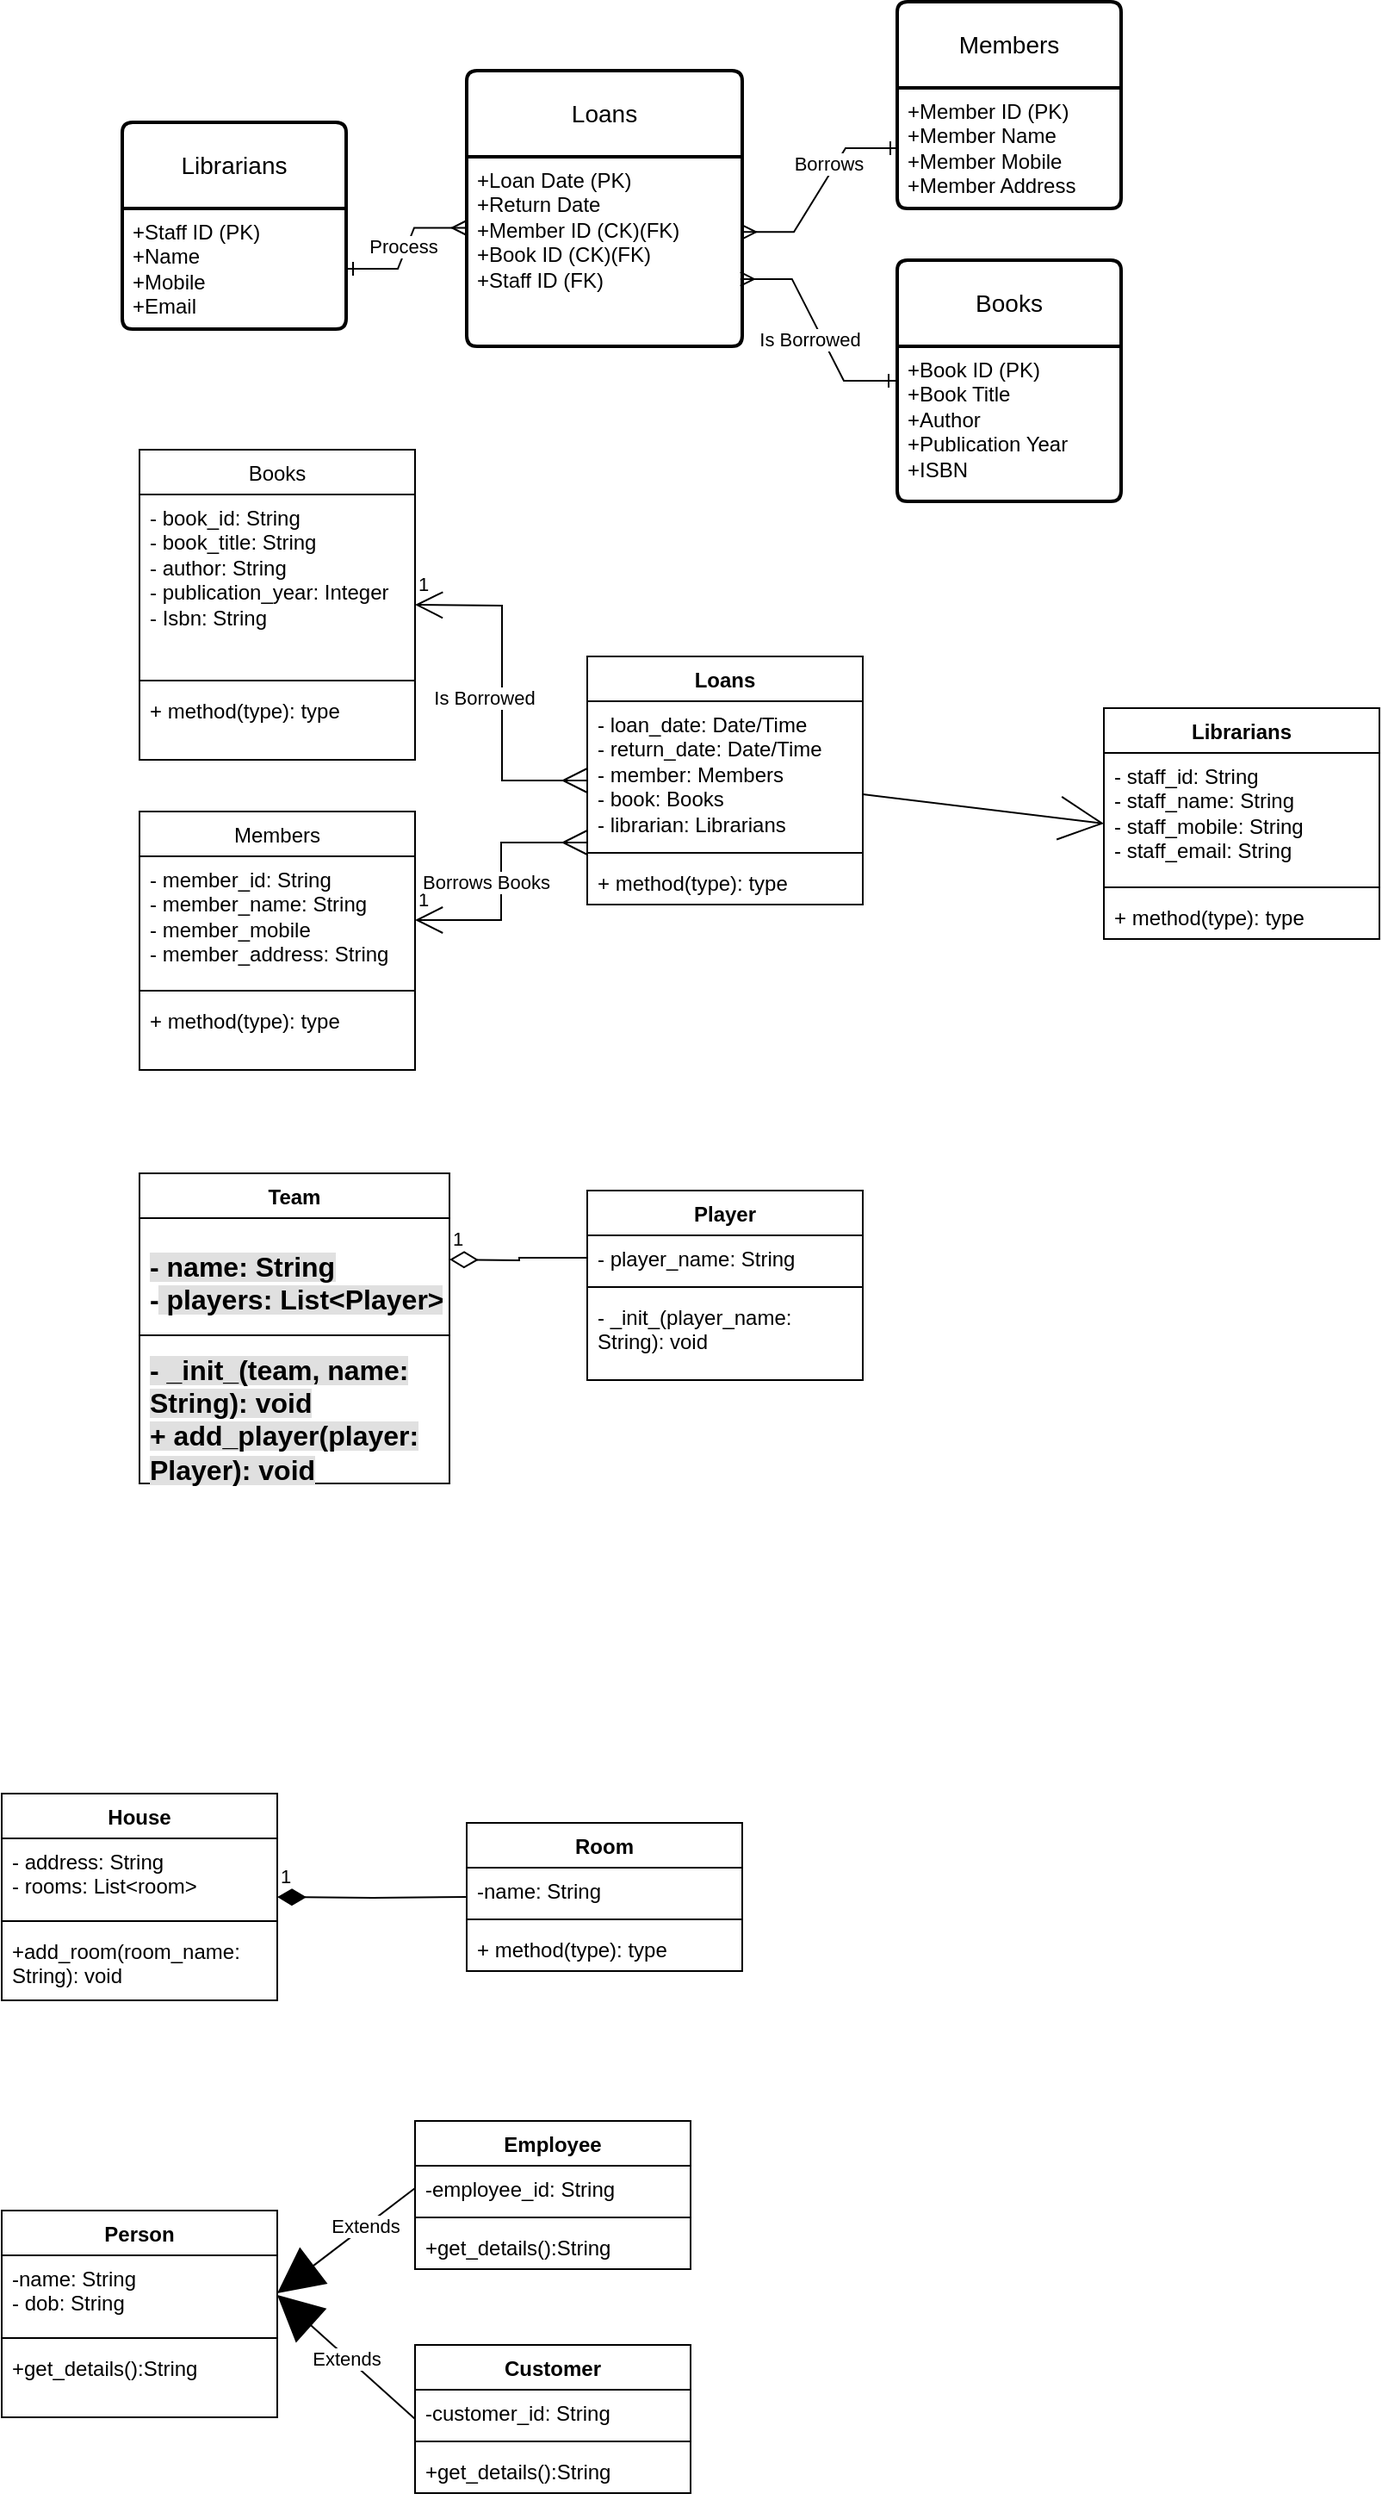 <mxfile version="24.4.9" type="github">
  <diagram name="Page-1" id="hxXOuUpJHMcEVmJyda1-">
    <mxGraphModel dx="1820" dy="1784" grid="1" gridSize="10" guides="1" tooltips="1" connect="1" arrows="1" fold="1" page="1" pageScale="1" pageWidth="827" pageHeight="1169" math="0" shadow="0">
      <root>
        <mxCell id="0" />
        <mxCell id="1" parent="0" />
        <mxCell id="WMFelaOILVxH7Z0EWYMM-7" value="Librarians" style="swimlane;childLayout=stackLayout;horizontal=1;startSize=50;horizontalStack=0;rounded=1;fontSize=14;fontStyle=0;strokeWidth=2;resizeParent=0;resizeLast=1;shadow=0;dashed=0;align=center;arcSize=4;whiteSpace=wrap;html=1;" vertex="1" parent="1">
          <mxGeometry x="10" y="70" width="130" height="120" as="geometry" />
        </mxCell>
        <mxCell id="WMFelaOILVxH7Z0EWYMM-8" value="+Staff ID (PK)&lt;br&gt;+Name&lt;br&gt;+Mobile&lt;div&gt;+Email&lt;/div&gt;" style="align=left;strokeColor=none;fillColor=none;spacingLeft=4;fontSize=12;verticalAlign=top;resizable=0;rotatable=0;part=1;html=1;" vertex="1" parent="WMFelaOILVxH7Z0EWYMM-7">
          <mxGeometry y="50" width="130" height="70" as="geometry" />
        </mxCell>
        <mxCell id="WMFelaOILVxH7Z0EWYMM-9" value="Loans" style="swimlane;childLayout=stackLayout;horizontal=1;startSize=50;horizontalStack=0;rounded=1;fontSize=14;fontStyle=0;strokeWidth=2;resizeParent=0;resizeLast=1;shadow=0;dashed=0;align=center;arcSize=4;whiteSpace=wrap;html=1;" vertex="1" parent="1">
          <mxGeometry x="210" y="40" width="160" height="160" as="geometry" />
        </mxCell>
        <mxCell id="WMFelaOILVxH7Z0EWYMM-10" value="+Loan Date (PK)&lt;br&gt;+Return Date&lt;br&gt;+Member ID (CK)(FK)&lt;div&gt;+Book ID (CK)(FK)&lt;/div&gt;&lt;div&gt;+Staff ID (FK)&lt;/div&gt;" style="align=left;strokeColor=none;fillColor=none;spacingLeft=4;fontSize=12;verticalAlign=top;resizable=0;rotatable=0;part=1;html=1;" vertex="1" parent="WMFelaOILVxH7Z0EWYMM-9">
          <mxGeometry y="50" width="160" height="110" as="geometry" />
        </mxCell>
        <mxCell id="WMFelaOILVxH7Z0EWYMM-11" value="Members" style="swimlane;childLayout=stackLayout;horizontal=1;startSize=50;horizontalStack=0;rounded=1;fontSize=14;fontStyle=0;strokeWidth=2;resizeParent=0;resizeLast=1;shadow=0;dashed=0;align=center;arcSize=4;whiteSpace=wrap;html=1;" vertex="1" parent="1">
          <mxGeometry x="460" width="130" height="120" as="geometry" />
        </mxCell>
        <mxCell id="WMFelaOILVxH7Z0EWYMM-12" value="+Member ID (PK)&lt;br&gt;+Member Name&lt;br&gt;+Member Mobile&lt;div&gt;+Member Address&lt;/div&gt;" style="align=left;strokeColor=none;fillColor=none;spacingLeft=4;fontSize=12;verticalAlign=top;resizable=0;rotatable=0;part=1;html=1;" vertex="1" parent="WMFelaOILVxH7Z0EWYMM-11">
          <mxGeometry y="50" width="130" height="70" as="geometry" />
        </mxCell>
        <mxCell id="WMFelaOILVxH7Z0EWYMM-13" value="Books" style="swimlane;childLayout=stackLayout;horizontal=1;startSize=50;horizontalStack=0;rounded=1;fontSize=14;fontStyle=0;strokeWidth=2;resizeParent=0;resizeLast=1;shadow=0;dashed=0;align=center;arcSize=4;whiteSpace=wrap;html=1;" vertex="1" parent="1">
          <mxGeometry x="460" y="150" width="130" height="140" as="geometry" />
        </mxCell>
        <mxCell id="WMFelaOILVxH7Z0EWYMM-14" value="+Book ID (PK)&lt;br&gt;+Book Title&lt;br&gt;+Author&lt;div&gt;+Publication Year&lt;/div&gt;&lt;div&gt;+ISBN&lt;/div&gt;" style="align=left;strokeColor=none;fillColor=none;spacingLeft=4;fontSize=12;verticalAlign=top;resizable=0;rotatable=0;part=1;html=1;" vertex="1" parent="WMFelaOILVxH7Z0EWYMM-13">
          <mxGeometry y="50" width="130" height="90" as="geometry" />
        </mxCell>
        <mxCell id="WMFelaOILVxH7Z0EWYMM-15" value="" style="edgeStyle=entityRelationEdgeStyle;fontSize=12;html=1;endArrow=ERmany;rounded=0;entryX=-0.003;entryY=0.375;entryDx=0;entryDy=0;entryPerimeter=0;endFill=0;startArrow=ERone;startFill=0;exitX=1;exitY=0.5;exitDx=0;exitDy=0;" edge="1" parent="1" source="WMFelaOILVxH7Z0EWYMM-8" target="WMFelaOILVxH7Z0EWYMM-10">
          <mxGeometry width="100" height="100" relative="1" as="geometry">
            <mxPoint x="150" y="180" as="sourcePoint" />
            <mxPoint x="250" y="80" as="targetPoint" />
          </mxGeometry>
        </mxCell>
        <mxCell id="WMFelaOILVxH7Z0EWYMM-16" value="Process" style="edgeLabel;html=1;align=center;verticalAlign=middle;resizable=0;points=[];" vertex="1" connectable="0" parent="WMFelaOILVxH7Z0EWYMM-15">
          <mxGeometry x="0.018" y="2" relative="1" as="geometry">
            <mxPoint as="offset" />
          </mxGeometry>
        </mxCell>
        <mxCell id="WMFelaOILVxH7Z0EWYMM-19" value="" style="edgeStyle=entityRelationEdgeStyle;fontSize=12;html=1;endArrow=ERone;endFill=1;rounded=0;exitX=1.042;exitY=0.436;exitDx=0;exitDy=0;exitPerimeter=0;startArrow=ERmany;startFill=0;" edge="1" parent="1" target="WMFelaOILVxH7Z0EWYMM-12">
          <mxGeometry width="100" height="100" relative="1" as="geometry">
            <mxPoint x="370" y="133.67" as="sourcePoint" />
            <mxPoint x="457.31" y="70.0" as="targetPoint" />
          </mxGeometry>
        </mxCell>
        <mxCell id="WMFelaOILVxH7Z0EWYMM-21" value="Borrows" style="edgeLabel;html=1;align=center;verticalAlign=middle;resizable=0;points=[];" vertex="1" connectable="0" parent="WMFelaOILVxH7Z0EWYMM-19">
          <mxGeometry x="0.282" y="4" relative="1" as="geometry">
            <mxPoint as="offset" />
          </mxGeometry>
        </mxCell>
        <mxCell id="WMFelaOILVxH7Z0EWYMM-20" value="" style="edgeStyle=entityRelationEdgeStyle;fontSize=12;html=1;endArrow=ERone;endFill=1;rounded=0;exitX=0.993;exitY=0.645;exitDx=0;exitDy=0;exitPerimeter=0;startArrow=ERmany;startFill=0;" edge="1" parent="1" source="WMFelaOILVxH7Z0EWYMM-10">
          <mxGeometry width="100" height="100" relative="1" as="geometry">
            <mxPoint x="369" y="268.67" as="sourcePoint" />
            <mxPoint x="459" y="220" as="targetPoint" />
          </mxGeometry>
        </mxCell>
        <mxCell id="WMFelaOILVxH7Z0EWYMM-22" value="Is Borrowed" style="edgeLabel;html=1;align=center;verticalAlign=middle;resizable=0;points=[];" vertex="1" connectable="0" parent="WMFelaOILVxH7Z0EWYMM-20">
          <mxGeometry x="0.035" y="-7" relative="1" as="geometry">
            <mxPoint as="offset" />
          </mxGeometry>
        </mxCell>
        <mxCell id="WMFelaOILVxH7Z0EWYMM-24" value="&lt;span style=&quot;font-weight: normal;&quot;&gt;Books&lt;/span&gt;" style="swimlane;fontStyle=1;align=center;verticalAlign=top;childLayout=stackLayout;horizontal=1;startSize=26;horizontalStack=0;resizeParent=1;resizeParentMax=0;resizeLast=0;collapsible=1;marginBottom=0;whiteSpace=wrap;html=1;" vertex="1" parent="1">
          <mxGeometry x="20" y="260" width="160" height="180" as="geometry" />
        </mxCell>
        <mxCell id="WMFelaOILVxH7Z0EWYMM-25" value="- book_id: String&lt;div&gt;- book_title: String&lt;/div&gt;&lt;div&gt;- author: String&lt;/div&gt;&lt;div&gt;- publication_year: Integer&lt;/div&gt;&lt;div&gt;- Isbn: String&lt;/div&gt;" style="text;strokeColor=none;fillColor=none;align=left;verticalAlign=top;spacingLeft=4;spacingRight=4;overflow=hidden;rotatable=0;points=[[0,0.5],[1,0.5]];portConstraint=eastwest;whiteSpace=wrap;html=1;" vertex="1" parent="WMFelaOILVxH7Z0EWYMM-24">
          <mxGeometry y="26" width="160" height="104" as="geometry" />
        </mxCell>
        <mxCell id="WMFelaOILVxH7Z0EWYMM-26" value="" style="line;strokeWidth=1;fillColor=none;align=left;verticalAlign=middle;spacingTop=-1;spacingLeft=3;spacingRight=3;rotatable=0;labelPosition=right;points=[];portConstraint=eastwest;strokeColor=inherit;" vertex="1" parent="WMFelaOILVxH7Z0EWYMM-24">
          <mxGeometry y="130" width="160" height="8" as="geometry" />
        </mxCell>
        <mxCell id="WMFelaOILVxH7Z0EWYMM-27" value="+ method(type): type" style="text;strokeColor=none;fillColor=none;align=left;verticalAlign=top;spacingLeft=4;spacingRight=4;overflow=hidden;rotatable=0;points=[[0,0.5],[1,0.5]];portConstraint=eastwest;whiteSpace=wrap;html=1;" vertex="1" parent="WMFelaOILVxH7Z0EWYMM-24">
          <mxGeometry y="138" width="160" height="42" as="geometry" />
        </mxCell>
        <mxCell id="WMFelaOILVxH7Z0EWYMM-28" value="Librarians" style="swimlane;fontStyle=1;align=center;verticalAlign=top;childLayout=stackLayout;horizontal=1;startSize=26;horizontalStack=0;resizeParent=1;resizeParentMax=0;resizeLast=0;collapsible=1;marginBottom=0;whiteSpace=wrap;html=1;" vertex="1" parent="1">
          <mxGeometry x="580" y="410" width="160" height="134" as="geometry" />
        </mxCell>
        <mxCell id="WMFelaOILVxH7Z0EWYMM-29" value="- staff_id: String&lt;div&gt;- staff_name: String&lt;/div&gt;&lt;div&gt;- staff_mobile: String&lt;/div&gt;&lt;div&gt;- staff_email: String&lt;/div&gt;" style="text;strokeColor=none;fillColor=none;align=left;verticalAlign=top;spacingLeft=4;spacingRight=4;overflow=hidden;rotatable=0;points=[[0,0.5],[1,0.5]];portConstraint=eastwest;whiteSpace=wrap;html=1;" vertex="1" parent="WMFelaOILVxH7Z0EWYMM-28">
          <mxGeometry y="26" width="160" height="74" as="geometry" />
        </mxCell>
        <mxCell id="WMFelaOILVxH7Z0EWYMM-30" value="" style="line;strokeWidth=1;fillColor=none;align=left;verticalAlign=middle;spacingTop=-1;spacingLeft=3;spacingRight=3;rotatable=0;labelPosition=right;points=[];portConstraint=eastwest;strokeColor=inherit;" vertex="1" parent="WMFelaOILVxH7Z0EWYMM-28">
          <mxGeometry y="100" width="160" height="8" as="geometry" />
        </mxCell>
        <mxCell id="WMFelaOILVxH7Z0EWYMM-31" value="+ method(type): type" style="text;strokeColor=none;fillColor=none;align=left;verticalAlign=top;spacingLeft=4;spacingRight=4;overflow=hidden;rotatable=0;points=[[0,0.5],[1,0.5]];portConstraint=eastwest;whiteSpace=wrap;html=1;" vertex="1" parent="WMFelaOILVxH7Z0EWYMM-28">
          <mxGeometry y="108" width="160" height="26" as="geometry" />
        </mxCell>
        <mxCell id="WMFelaOILVxH7Z0EWYMM-32" value="Loans" style="swimlane;fontStyle=1;align=center;verticalAlign=top;childLayout=stackLayout;horizontal=1;startSize=26;horizontalStack=0;resizeParent=1;resizeParentMax=0;resizeLast=0;collapsible=1;marginBottom=0;whiteSpace=wrap;html=1;" vertex="1" parent="1">
          <mxGeometry x="280" y="380" width="160" height="144" as="geometry" />
        </mxCell>
        <mxCell id="WMFelaOILVxH7Z0EWYMM-33" value="- loan_date: Date/Time&lt;div&gt;- return_date: Date/Time&lt;/div&gt;&lt;div&gt;- member: Members&lt;/div&gt;&lt;div&gt;- book: Books&lt;/div&gt;&lt;div&gt;- librarian: Librarians&lt;/div&gt;" style="text;strokeColor=none;fillColor=none;align=left;verticalAlign=top;spacingLeft=4;spacingRight=4;overflow=hidden;rotatable=0;points=[[0,0.5],[1,0.5]];portConstraint=eastwest;whiteSpace=wrap;html=1;" vertex="1" parent="WMFelaOILVxH7Z0EWYMM-32">
          <mxGeometry y="26" width="160" height="84" as="geometry" />
        </mxCell>
        <mxCell id="WMFelaOILVxH7Z0EWYMM-34" value="" style="line;strokeWidth=1;fillColor=none;align=left;verticalAlign=middle;spacingTop=-1;spacingLeft=3;spacingRight=3;rotatable=0;labelPosition=right;points=[];portConstraint=eastwest;strokeColor=inherit;" vertex="1" parent="WMFelaOILVxH7Z0EWYMM-32">
          <mxGeometry y="110" width="160" height="8" as="geometry" />
        </mxCell>
        <mxCell id="WMFelaOILVxH7Z0EWYMM-35" value="+ method(type): type" style="text;strokeColor=none;fillColor=none;align=left;verticalAlign=top;spacingLeft=4;spacingRight=4;overflow=hidden;rotatable=0;points=[[0,0.5],[1,0.5]];portConstraint=eastwest;whiteSpace=wrap;html=1;" vertex="1" parent="WMFelaOILVxH7Z0EWYMM-32">
          <mxGeometry y="118" width="160" height="26" as="geometry" />
        </mxCell>
        <mxCell id="WMFelaOILVxH7Z0EWYMM-41" value="&lt;span style=&quot;font-weight: normal;&quot;&gt;Members&lt;/span&gt;" style="swimlane;fontStyle=1;align=center;verticalAlign=top;childLayout=stackLayout;horizontal=1;startSize=26;horizontalStack=0;resizeParent=1;resizeParentMax=0;resizeLast=0;collapsible=1;marginBottom=0;whiteSpace=wrap;html=1;" vertex="1" parent="1">
          <mxGeometry x="20" y="470" width="160" height="150" as="geometry" />
        </mxCell>
        <mxCell id="WMFelaOILVxH7Z0EWYMM-42" value="- member_id: String&lt;div&gt;- member_name: String&lt;/div&gt;&lt;div&gt;- member_mobile&lt;br&gt;&lt;/div&gt;&lt;div&gt;- member_address: String&lt;/div&gt;" style="text;strokeColor=none;fillColor=none;align=left;verticalAlign=top;spacingLeft=4;spacingRight=4;overflow=hidden;rotatable=0;points=[[0,0.5],[1,0.5]];portConstraint=eastwest;whiteSpace=wrap;html=1;" vertex="1" parent="WMFelaOILVxH7Z0EWYMM-41">
          <mxGeometry y="26" width="160" height="74" as="geometry" />
        </mxCell>
        <mxCell id="WMFelaOILVxH7Z0EWYMM-43" value="" style="line;strokeWidth=1;fillColor=none;align=left;verticalAlign=middle;spacingTop=-1;spacingLeft=3;spacingRight=3;rotatable=0;labelPosition=right;points=[];portConstraint=eastwest;strokeColor=inherit;" vertex="1" parent="WMFelaOILVxH7Z0EWYMM-41">
          <mxGeometry y="100" width="160" height="8" as="geometry" />
        </mxCell>
        <mxCell id="WMFelaOILVxH7Z0EWYMM-44" value="+ method(type): type" style="text;strokeColor=none;fillColor=none;align=left;verticalAlign=top;spacingLeft=4;spacingRight=4;overflow=hidden;rotatable=0;points=[[0,0.5],[1,0.5]];portConstraint=eastwest;whiteSpace=wrap;html=1;" vertex="1" parent="WMFelaOILVxH7Z0EWYMM-41">
          <mxGeometry y="108" width="160" height="42" as="geometry" />
        </mxCell>
        <mxCell id="WMFelaOILVxH7Z0EWYMM-45" value="1" style="endArrow=ERmany;html=1;endSize=12;startArrow=open;startSize=14;startFill=0;edgeStyle=orthogonalEdgeStyle;align=left;verticalAlign=bottom;rounded=0;entryX=0;entryY=0.5;entryDx=0;entryDy=0;endFill=0;strokeWidth=1;" edge="1" parent="1" target="WMFelaOILVxH7Z0EWYMM-32">
          <mxGeometry x="-1" y="3" relative="1" as="geometry">
            <mxPoint x="180" y="350" as="sourcePoint" />
            <mxPoint x="240" y="510" as="targetPoint" />
          </mxGeometry>
        </mxCell>
        <mxCell id="WMFelaOILVxH7Z0EWYMM-47" value="Is Borrowed" style="edgeLabel;html=1;align=center;verticalAlign=middle;resizable=0;points=[];" vertex="1" connectable="0" parent="WMFelaOILVxH7Z0EWYMM-45">
          <mxGeometry x="0.044" y="-11" relative="1" as="geometry">
            <mxPoint y="-1" as="offset" />
          </mxGeometry>
        </mxCell>
        <mxCell id="WMFelaOILVxH7Z0EWYMM-46" value="1" style="endArrow=ERmany;html=1;endSize=12;startArrow=open;startSize=14;startFill=0;edgeStyle=orthogonalEdgeStyle;align=left;verticalAlign=bottom;rounded=0;entryX=0;entryY=0.75;entryDx=0;entryDy=0;endFill=0;strokeWidth=1;exitX=1;exitY=0.5;exitDx=0;exitDy=0;" edge="1" parent="1" source="WMFelaOILVxH7Z0EWYMM-42" target="WMFelaOILVxH7Z0EWYMM-32">
          <mxGeometry x="-1" y="3" relative="1" as="geometry">
            <mxPoint x="190" y="550" as="sourcePoint" />
            <mxPoint x="290" y="652" as="targetPoint" />
          </mxGeometry>
        </mxCell>
        <mxCell id="WMFelaOILVxH7Z0EWYMM-48" value="Borrows Books" style="edgeLabel;html=1;align=center;verticalAlign=middle;resizable=0;points=[];" vertex="1" connectable="0" parent="WMFelaOILVxH7Z0EWYMM-46">
          <mxGeometry x="0.015" y="9" relative="1" as="geometry">
            <mxPoint y="1" as="offset" />
          </mxGeometry>
        </mxCell>
        <mxCell id="WMFelaOILVxH7Z0EWYMM-49" value="" style="endArrow=open;endFill=0;endSize=24;html=1;rounded=0;entryX=0;entryY=0.5;entryDx=0;entryDy=0;" edge="1" parent="1" target="WMFelaOILVxH7Z0EWYMM-28">
          <mxGeometry width="160" relative="1" as="geometry">
            <mxPoint x="440" y="460" as="sourcePoint" />
            <mxPoint x="600" y="460" as="targetPoint" />
          </mxGeometry>
        </mxCell>
        <mxCell id="WMFelaOILVxH7Z0EWYMM-50" value="Team" style="swimlane;fontStyle=1;align=center;verticalAlign=top;childLayout=stackLayout;horizontal=1;startSize=26;horizontalStack=0;resizeParent=1;resizeParentMax=0;resizeLast=0;collapsible=1;marginBottom=0;whiteSpace=wrap;html=1;" vertex="1" parent="1">
          <mxGeometry x="20" y="680" width="180" height="180" as="geometry" />
        </mxCell>
        <mxCell id="WMFelaOILVxH7Z0EWYMM-51" value="&lt;pre&gt;&lt;font face=&quot;Helvetica&quot;&gt;&lt;strong style=&quot;font-size: 16px; background-color: rgb(224, 224, 224);&quot;&gt;- name: String&lt;br&gt;&lt;/strong&gt;&lt;span style=&quot;font-size: 16px;&quot;&gt;&lt;b&gt;-&lt;/b&gt;&lt;/span&gt;&lt;strong style=&quot;font-size: 16px; background-color: rgb(224, 224, 224);&quot;&gt;&amp;nbsp;players: List&amp;lt;Player&amp;gt;&lt;/strong&gt;&lt;/font&gt;&lt;/pre&gt;&lt;div&gt;&lt;div&gt;&lt;strong style=&quot;font-family: Arial, sans-serif; font-size: 16px; background-color: rgb(224, 224, 224);&quot;&gt;&lt;br&gt;&lt;/strong&gt;&lt;/div&gt;&lt;/div&gt;" style="text;strokeColor=none;fillColor=none;align=left;verticalAlign=top;spacingLeft=4;spacingRight=4;overflow=hidden;rotatable=0;points=[[0,0.5],[1,0.5]];portConstraint=eastwest;whiteSpace=wrap;html=1;" vertex="1" parent="WMFelaOILVxH7Z0EWYMM-50">
          <mxGeometry y="26" width="180" height="64" as="geometry" />
        </mxCell>
        <mxCell id="WMFelaOILVxH7Z0EWYMM-52" value="" style="line;strokeWidth=1;fillColor=none;align=left;verticalAlign=middle;spacingTop=-1;spacingLeft=3;spacingRight=3;rotatable=0;labelPosition=right;points=[];portConstraint=eastwest;strokeColor=inherit;" vertex="1" parent="WMFelaOILVxH7Z0EWYMM-50">
          <mxGeometry y="90" width="180" height="8" as="geometry" />
        </mxCell>
        <mxCell id="WMFelaOILVxH7Z0EWYMM-53" value="&lt;div&gt;&lt;strong style=&quot;font-family: Arial, sans-serif; font-size: 16px; background-color: rgb(224, 224, 224);&quot;&gt;- _init_(team, name: String): void&lt;/strong&gt;&lt;/div&gt;&lt;strong style=&quot;font-family: Arial, sans-serif; font-size: 16px; background-color: rgb(224, 224, 224);&quot;&gt;+ add_player(player: Player): void&lt;/strong&gt;" style="text;strokeColor=none;fillColor=none;align=left;verticalAlign=top;spacingLeft=4;spacingRight=4;overflow=hidden;rotatable=0;points=[[0,0.5],[1,0.5]];portConstraint=eastwest;whiteSpace=wrap;html=1;" vertex="1" parent="WMFelaOILVxH7Z0EWYMM-50">
          <mxGeometry y="98" width="180" height="82" as="geometry" />
        </mxCell>
        <mxCell id="WMFelaOILVxH7Z0EWYMM-54" value="Player" style="swimlane;fontStyle=1;align=center;verticalAlign=top;childLayout=stackLayout;horizontal=1;startSize=26;horizontalStack=0;resizeParent=1;resizeParentMax=0;resizeLast=0;collapsible=1;marginBottom=0;whiteSpace=wrap;html=1;" vertex="1" parent="1">
          <mxGeometry x="280" y="690" width="160" height="110" as="geometry" />
        </mxCell>
        <mxCell id="WMFelaOILVxH7Z0EWYMM-55" value="- player_name: String" style="text;strokeColor=none;fillColor=none;align=left;verticalAlign=top;spacingLeft=4;spacingRight=4;overflow=hidden;rotatable=0;points=[[0,0.5],[1,0.5]];portConstraint=eastwest;whiteSpace=wrap;html=1;" vertex="1" parent="WMFelaOILVxH7Z0EWYMM-54">
          <mxGeometry y="26" width="160" height="26" as="geometry" />
        </mxCell>
        <mxCell id="WMFelaOILVxH7Z0EWYMM-56" value="" style="line;strokeWidth=1;fillColor=none;align=left;verticalAlign=middle;spacingTop=-1;spacingLeft=3;spacingRight=3;rotatable=0;labelPosition=right;points=[];portConstraint=eastwest;strokeColor=inherit;" vertex="1" parent="WMFelaOILVxH7Z0EWYMM-54">
          <mxGeometry y="52" width="160" height="8" as="geometry" />
        </mxCell>
        <mxCell id="WMFelaOILVxH7Z0EWYMM-57" value="- _init_(player_name: String): void" style="text;strokeColor=none;fillColor=none;align=left;verticalAlign=top;spacingLeft=4;spacingRight=4;overflow=hidden;rotatable=0;points=[[0,0.5],[1,0.5]];portConstraint=eastwest;whiteSpace=wrap;html=1;" vertex="1" parent="WMFelaOILVxH7Z0EWYMM-54">
          <mxGeometry y="60" width="160" height="50" as="geometry" />
        </mxCell>
        <mxCell id="WMFelaOILVxH7Z0EWYMM-58" value="1" style="endArrow=none;html=1;endSize=12;startArrow=diamondThin;startSize=14;startFill=0;edgeStyle=orthogonalEdgeStyle;align=left;verticalAlign=bottom;rounded=0;entryX=0;entryY=0.5;entryDx=0;entryDy=0;endFill=0;" edge="1" parent="1" target="WMFelaOILVxH7Z0EWYMM-55">
          <mxGeometry x="-1" y="3" relative="1" as="geometry">
            <mxPoint x="200" y="730" as="sourcePoint" />
            <mxPoint x="360" y="760" as="targetPoint" />
          </mxGeometry>
        </mxCell>
        <mxCell id="WMFelaOILVxH7Z0EWYMM-59" value="House" style="swimlane;fontStyle=1;align=center;verticalAlign=top;childLayout=stackLayout;horizontal=1;startSize=26;horizontalStack=0;resizeParent=1;resizeParentMax=0;resizeLast=0;collapsible=1;marginBottom=0;whiteSpace=wrap;html=1;" vertex="1" parent="1">
          <mxGeometry x="-60" y="1040" width="160" height="120" as="geometry" />
        </mxCell>
        <mxCell id="WMFelaOILVxH7Z0EWYMM-60" value="- address: String&lt;div&gt;- rooms: List&amp;lt;room&amp;gt;&lt;/div&gt;&lt;div&gt;&lt;br&gt;&lt;/div&gt;" style="text;strokeColor=none;fillColor=none;align=left;verticalAlign=top;spacingLeft=4;spacingRight=4;overflow=hidden;rotatable=0;points=[[0,0.5],[1,0.5]];portConstraint=eastwest;whiteSpace=wrap;html=1;" vertex="1" parent="WMFelaOILVxH7Z0EWYMM-59">
          <mxGeometry y="26" width="160" height="44" as="geometry" />
        </mxCell>
        <mxCell id="WMFelaOILVxH7Z0EWYMM-61" value="" style="line;strokeWidth=1;fillColor=none;align=left;verticalAlign=middle;spacingTop=-1;spacingLeft=3;spacingRight=3;rotatable=0;labelPosition=right;points=[];portConstraint=eastwest;strokeColor=inherit;" vertex="1" parent="WMFelaOILVxH7Z0EWYMM-59">
          <mxGeometry y="70" width="160" height="8" as="geometry" />
        </mxCell>
        <mxCell id="WMFelaOILVxH7Z0EWYMM-62" value="+add_room(room_name: String): void" style="text;strokeColor=none;fillColor=none;align=left;verticalAlign=top;spacingLeft=4;spacingRight=4;overflow=hidden;rotatable=0;points=[[0,0.5],[1,0.5]];portConstraint=eastwest;whiteSpace=wrap;html=1;" vertex="1" parent="WMFelaOILVxH7Z0EWYMM-59">
          <mxGeometry y="78" width="160" height="42" as="geometry" />
        </mxCell>
        <mxCell id="WMFelaOILVxH7Z0EWYMM-63" value="Room" style="swimlane;fontStyle=1;align=center;verticalAlign=top;childLayout=stackLayout;horizontal=1;startSize=26;horizontalStack=0;resizeParent=1;resizeParentMax=0;resizeLast=0;collapsible=1;marginBottom=0;whiteSpace=wrap;html=1;" vertex="1" parent="1">
          <mxGeometry x="210" y="1057" width="160" height="86" as="geometry" />
        </mxCell>
        <mxCell id="WMFelaOILVxH7Z0EWYMM-64" value="-name: String" style="text;strokeColor=none;fillColor=none;align=left;verticalAlign=top;spacingLeft=4;spacingRight=4;overflow=hidden;rotatable=0;points=[[0,0.5],[1,0.5]];portConstraint=eastwest;whiteSpace=wrap;html=1;" vertex="1" parent="WMFelaOILVxH7Z0EWYMM-63">
          <mxGeometry y="26" width="160" height="26" as="geometry" />
        </mxCell>
        <mxCell id="WMFelaOILVxH7Z0EWYMM-65" value="" style="line;strokeWidth=1;fillColor=none;align=left;verticalAlign=middle;spacingTop=-1;spacingLeft=3;spacingRight=3;rotatable=0;labelPosition=right;points=[];portConstraint=eastwest;strokeColor=inherit;" vertex="1" parent="WMFelaOILVxH7Z0EWYMM-63">
          <mxGeometry y="52" width="160" height="8" as="geometry" />
        </mxCell>
        <mxCell id="WMFelaOILVxH7Z0EWYMM-66" value="+ method(type): type" style="text;strokeColor=none;fillColor=none;align=left;verticalAlign=top;spacingLeft=4;spacingRight=4;overflow=hidden;rotatable=0;points=[[0,0.5],[1,0.5]];portConstraint=eastwest;whiteSpace=wrap;html=1;" vertex="1" parent="WMFelaOILVxH7Z0EWYMM-63">
          <mxGeometry y="60" width="160" height="26" as="geometry" />
        </mxCell>
        <mxCell id="WMFelaOILVxH7Z0EWYMM-67" value="1" style="endArrow=none;html=1;endSize=12;startArrow=diamondThin;startSize=14;startFill=1;edgeStyle=orthogonalEdgeStyle;align=left;verticalAlign=bottom;rounded=0;entryX=0;entryY=0.5;entryDx=0;entryDy=0;endFill=0;" edge="1" parent="1" target="WMFelaOILVxH7Z0EWYMM-63">
          <mxGeometry x="-1" y="3" relative="1" as="geometry">
            <mxPoint x="100" y="1100" as="sourcePoint" />
            <mxPoint x="190" y="1100" as="targetPoint" />
          </mxGeometry>
        </mxCell>
        <mxCell id="WMFelaOILVxH7Z0EWYMM-68" value="Person" style="swimlane;fontStyle=1;align=center;verticalAlign=top;childLayout=stackLayout;horizontal=1;startSize=26;horizontalStack=0;resizeParent=1;resizeParentMax=0;resizeLast=0;collapsible=1;marginBottom=0;whiteSpace=wrap;html=1;" vertex="1" parent="1">
          <mxGeometry x="-60" y="1282" width="160" height="120" as="geometry" />
        </mxCell>
        <mxCell id="WMFelaOILVxH7Z0EWYMM-69" value="-name: String&lt;div&gt;- dob: String&lt;/div&gt;" style="text;strokeColor=none;fillColor=none;align=left;verticalAlign=top;spacingLeft=4;spacingRight=4;overflow=hidden;rotatable=0;points=[[0,0.5],[1,0.5]];portConstraint=eastwest;whiteSpace=wrap;html=1;" vertex="1" parent="WMFelaOILVxH7Z0EWYMM-68">
          <mxGeometry y="26" width="160" height="44" as="geometry" />
        </mxCell>
        <mxCell id="WMFelaOILVxH7Z0EWYMM-70" value="" style="line;strokeWidth=1;fillColor=none;align=left;verticalAlign=middle;spacingTop=-1;spacingLeft=3;spacingRight=3;rotatable=0;labelPosition=right;points=[];portConstraint=eastwest;strokeColor=inherit;" vertex="1" parent="WMFelaOILVxH7Z0EWYMM-68">
          <mxGeometry y="70" width="160" height="8" as="geometry" />
        </mxCell>
        <mxCell id="WMFelaOILVxH7Z0EWYMM-71" value="+get_details():String" style="text;strokeColor=none;fillColor=none;align=left;verticalAlign=top;spacingLeft=4;spacingRight=4;overflow=hidden;rotatable=0;points=[[0,0.5],[1,0.5]];portConstraint=eastwest;whiteSpace=wrap;html=1;" vertex="1" parent="WMFelaOILVxH7Z0EWYMM-68">
          <mxGeometry y="78" width="160" height="42" as="geometry" />
        </mxCell>
        <mxCell id="WMFelaOILVxH7Z0EWYMM-72" value="Employee" style="swimlane;fontStyle=1;align=center;verticalAlign=top;childLayout=stackLayout;horizontal=1;startSize=26;horizontalStack=0;resizeParent=1;resizeParentMax=0;resizeLast=0;collapsible=1;marginBottom=0;whiteSpace=wrap;html=1;" vertex="1" parent="1">
          <mxGeometry x="180" y="1230" width="160" height="86" as="geometry" />
        </mxCell>
        <mxCell id="WMFelaOILVxH7Z0EWYMM-73" value="-employee_id: String" style="text;strokeColor=none;fillColor=none;align=left;verticalAlign=top;spacingLeft=4;spacingRight=4;overflow=hidden;rotatable=0;points=[[0,0.5],[1,0.5]];portConstraint=eastwest;whiteSpace=wrap;html=1;" vertex="1" parent="WMFelaOILVxH7Z0EWYMM-72">
          <mxGeometry y="26" width="160" height="26" as="geometry" />
        </mxCell>
        <mxCell id="WMFelaOILVxH7Z0EWYMM-74" value="" style="line;strokeWidth=1;fillColor=none;align=left;verticalAlign=middle;spacingTop=-1;spacingLeft=3;spacingRight=3;rotatable=0;labelPosition=right;points=[];portConstraint=eastwest;strokeColor=inherit;" vertex="1" parent="WMFelaOILVxH7Z0EWYMM-72">
          <mxGeometry y="52" width="160" height="8" as="geometry" />
        </mxCell>
        <mxCell id="WMFelaOILVxH7Z0EWYMM-75" value="+get_details():String" style="text;strokeColor=none;fillColor=none;align=left;verticalAlign=top;spacingLeft=4;spacingRight=4;overflow=hidden;rotatable=0;points=[[0,0.5],[1,0.5]];portConstraint=eastwest;whiteSpace=wrap;html=1;" vertex="1" parent="WMFelaOILVxH7Z0EWYMM-72">
          <mxGeometry y="60" width="160" height="26" as="geometry" />
        </mxCell>
        <mxCell id="WMFelaOILVxH7Z0EWYMM-76" value="Customer" style="swimlane;fontStyle=1;align=center;verticalAlign=top;childLayout=stackLayout;horizontal=1;startSize=26;horizontalStack=0;resizeParent=1;resizeParentMax=0;resizeLast=0;collapsible=1;marginBottom=0;whiteSpace=wrap;html=1;" vertex="1" parent="1">
          <mxGeometry x="180" y="1360" width="160" height="86" as="geometry" />
        </mxCell>
        <mxCell id="WMFelaOILVxH7Z0EWYMM-77" value="-customer_id: String" style="text;strokeColor=none;fillColor=none;align=left;verticalAlign=top;spacingLeft=4;spacingRight=4;overflow=hidden;rotatable=0;points=[[0,0.5],[1,0.5]];portConstraint=eastwest;whiteSpace=wrap;html=1;" vertex="1" parent="WMFelaOILVxH7Z0EWYMM-76">
          <mxGeometry y="26" width="160" height="26" as="geometry" />
        </mxCell>
        <mxCell id="WMFelaOILVxH7Z0EWYMM-78" value="" style="line;strokeWidth=1;fillColor=none;align=left;verticalAlign=middle;spacingTop=-1;spacingLeft=3;spacingRight=3;rotatable=0;labelPosition=right;points=[];portConstraint=eastwest;strokeColor=inherit;" vertex="1" parent="WMFelaOILVxH7Z0EWYMM-76">
          <mxGeometry y="52" width="160" height="8" as="geometry" />
        </mxCell>
        <mxCell id="WMFelaOILVxH7Z0EWYMM-79" value="+get_details():String" style="text;strokeColor=none;fillColor=none;align=left;verticalAlign=top;spacingLeft=4;spacingRight=4;overflow=hidden;rotatable=0;points=[[0,0.5],[1,0.5]];portConstraint=eastwest;whiteSpace=wrap;html=1;" vertex="1" parent="WMFelaOILVxH7Z0EWYMM-76">
          <mxGeometry y="60" width="160" height="26" as="geometry" />
        </mxCell>
        <mxCell id="WMFelaOILVxH7Z0EWYMM-81" value="" style="endArrow=block;endFill=1;endSize=24;html=1;rounded=0;entryX=1;entryY=0.5;entryDx=0;entryDy=0;exitX=0;exitY=0.5;exitDx=0;exitDy=0;" edge="1" parent="1" source="WMFelaOILVxH7Z0EWYMM-73" target="WMFelaOILVxH7Z0EWYMM-69">
          <mxGeometry width="160" relative="1" as="geometry">
            <mxPoint x="130" y="1360" as="sourcePoint" />
            <mxPoint x="290" y="1360" as="targetPoint" />
          </mxGeometry>
        </mxCell>
        <mxCell id="WMFelaOILVxH7Z0EWYMM-83" value="Extends" style="edgeLabel;html=1;align=center;verticalAlign=middle;resizable=0;points=[];" vertex="1" connectable="0" parent="WMFelaOILVxH7Z0EWYMM-81">
          <mxGeometry x="-0.276" y="-1" relative="1" as="geometry">
            <mxPoint as="offset" />
          </mxGeometry>
        </mxCell>
        <mxCell id="WMFelaOILVxH7Z0EWYMM-82" value="" style="endArrow=block;endFill=1;endSize=24;html=1;rounded=0;exitX=0;exitY=0.5;exitDx=0;exitDy=0;" edge="1" parent="1" source="WMFelaOILVxH7Z0EWYMM-76">
          <mxGeometry width="160" relative="1" as="geometry">
            <mxPoint x="160" y="1400" as="sourcePoint" />
            <mxPoint x="100" y="1331" as="targetPoint" />
          </mxGeometry>
        </mxCell>
        <mxCell id="WMFelaOILVxH7Z0EWYMM-84" value="Extends" style="edgeLabel;html=1;align=center;verticalAlign=middle;resizable=0;points=[];" vertex="1" connectable="0" parent="WMFelaOILVxH7Z0EWYMM-82">
          <mxGeometry x="-0.019" y="1" relative="1" as="geometry">
            <mxPoint y="-1" as="offset" />
          </mxGeometry>
        </mxCell>
      </root>
    </mxGraphModel>
  </diagram>
</mxfile>

